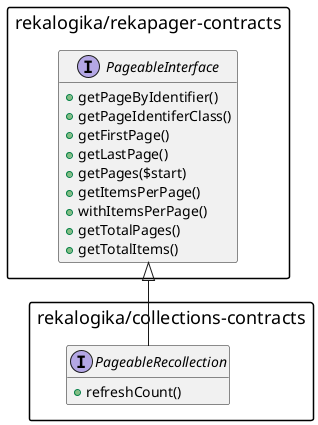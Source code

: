 @startuml pageable-recollection

skinparam packageStyle rectangle
hide empty methods
hide empty attributes

<style>
title {
    HorizontalAlignment left
    FontSize 18
    FontStyle normal
}
</style>

package "rekalogika/rekapager-contracts" {
    interface PageableInterface {
        +getPageByIdentifier()
        +getPageIdentiferClass()
        +getFirstPage()
        +getLastPage()
        +getPages($start)
        +getItemsPerPage()
        +withItemsPerPage()
        +getTotalPages()
        +getTotalItems()
    }
}

package "rekalogika/collections-contracts" {
    interface PageableRecollection {
        +refreshCount()
    }

    PageableInterface <|-- PageableRecollection
}

@enduml